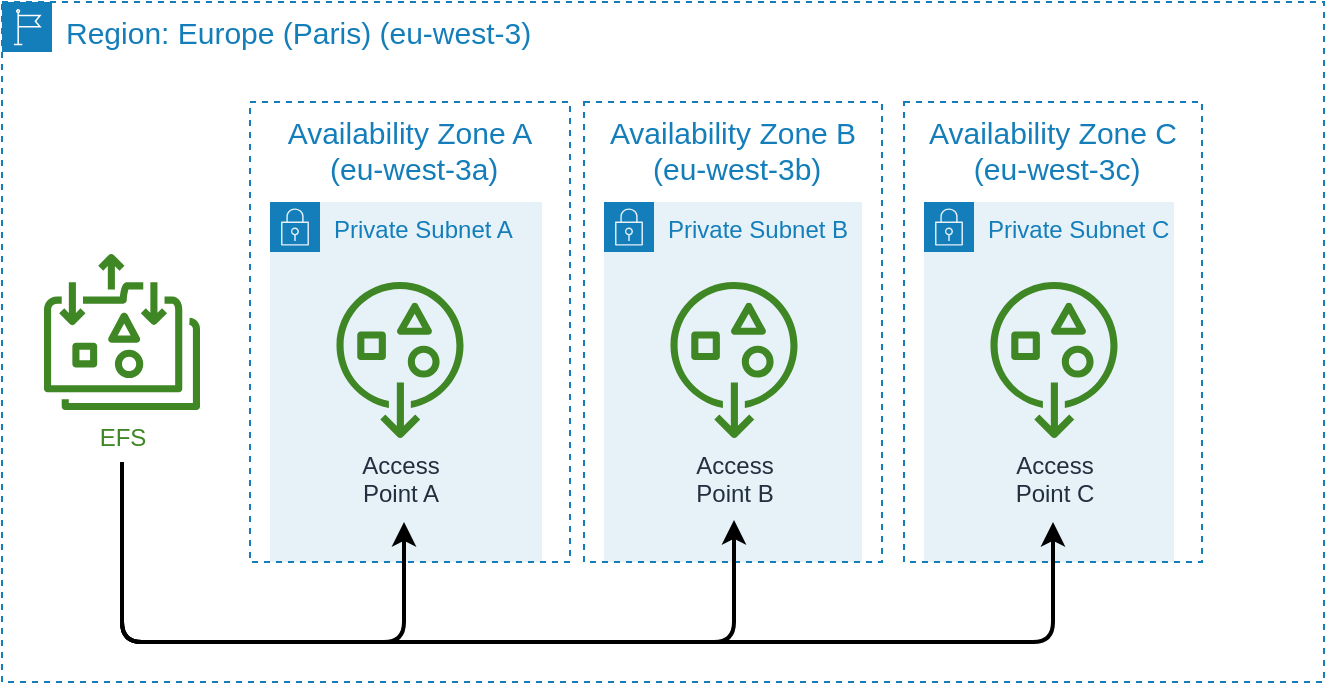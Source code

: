 <mxfile>
    <diagram id="HPFAMImzeuBT_bPIu3zU" name="Page-1">
        <mxGraphModel dx="1688" dy="898" grid="1" gridSize="10" guides="1" tooltips="1" connect="1" arrows="1" fold="1" page="1" pageScale="1" pageWidth="827" pageHeight="1169" math="0" shadow="0">
            <root>
                <mxCell id="0"/>
                <mxCell id="1" parent="0"/>
                <mxCell id="6" value="Region: Europe (Paris) (eu-west-3)" style="points=[[0,0],[0.25,0],[0.5,0],[0.75,0],[1,0],[1,0.25],[1,0.5],[1,0.75],[1,1],[0.75,1],[0.5,1],[0.25,1],[0,1],[0,0.75],[0,0.5],[0,0.25]];outlineConnect=0;gradientColor=none;html=1;whiteSpace=wrap;fontSize=15;fontStyle=0;container=1;pointerEvents=0;collapsible=0;recursiveResize=0;shape=mxgraph.aws4.group;grIcon=mxgraph.aws4.group_region;strokeColor=#147EBA;fillColor=none;verticalAlign=top;align=left;spacingLeft=30;fontColor=#147EBA;dashed=1;" vertex="1" parent="1">
                    <mxGeometry x="19" y="30" width="661" height="340" as="geometry"/>
                </mxCell>
                <mxCell id="2" value="EFS&lt;br&gt;" style="sketch=0;outlineConnect=0;fontColor=#3F8624;gradientColor=none;fillColor=#3F8624;strokeColor=none;dashed=0;verticalLabelPosition=bottom;verticalAlign=top;align=center;html=1;fontSize=12;fontStyle=0;aspect=fixed;pointerEvents=1;shape=mxgraph.aws4.elastic_file_system_standard;" parent="6" vertex="1">
                    <mxGeometry x="21" y="126" width="78" height="78" as="geometry"/>
                </mxCell>
                <mxCell id="10" value="Private Subnet A" style="points=[[0,0],[0.25,0],[0.5,0],[0.75,0],[1,0],[1,0.25],[1,0.5],[1,0.75],[1,1],[0.75,1],[0.5,1],[0.25,1],[0,1],[0,0.75],[0,0.5],[0,0.25]];outlineConnect=0;gradientColor=none;html=1;whiteSpace=wrap;fontSize=12;fontStyle=0;container=1;pointerEvents=0;collapsible=0;recursiveResize=0;shape=mxgraph.aws4.group;grIcon=mxgraph.aws4.group_security_group;grStroke=0;strokeColor=#147EBA;fillColor=#E6F2F8;verticalAlign=top;align=left;spacingLeft=30;fontColor=#147EBA;dashed=0;" vertex="1" parent="6">
                    <mxGeometry x="134" y="100" width="136" height="180" as="geometry"/>
                </mxCell>
                <mxCell id="3" value="Access&lt;br&gt;Point A" style="sketch=0;outlineConnect=0;fontColor=#232F3E;gradientColor=none;fillColor=#3F8624;strokeColor=none;dashed=0;verticalLabelPosition=bottom;verticalAlign=top;align=center;html=1;fontSize=12;fontStyle=0;aspect=fixed;pointerEvents=1;shape=mxgraph.aws4.general_access_points;" vertex="1" parent="10">
                    <mxGeometry x="32.5" y="40" width="65" height="78" as="geometry"/>
                </mxCell>
                <mxCell id="7" value="Availability Zone A&#10; (eu-west-3a)" style="fillColor=none;strokeColor=#147EBA;dashed=1;verticalAlign=top;fontStyle=0;fontColor=#147EBA;fontSize=15;" vertex="1" parent="10">
                    <mxGeometry x="-10" y="-50" width="160" height="230" as="geometry"/>
                </mxCell>
                <mxCell id="17" value="Private Subnet C" style="points=[[0,0],[0.25,0],[0.5,0],[0.75,0],[1,0],[1,0.25],[1,0.5],[1,0.75],[1,1],[0.75,1],[0.5,1],[0.25,1],[0,1],[0,0.75],[0,0.5],[0,0.25]];outlineConnect=0;gradientColor=none;html=1;whiteSpace=wrap;fontSize=12;fontStyle=0;container=1;pointerEvents=0;collapsible=0;recursiveResize=0;shape=mxgraph.aws4.group;grIcon=mxgraph.aws4.group_security_group;grStroke=0;strokeColor=#147EBA;fillColor=#E6F2F8;verticalAlign=top;align=left;spacingLeft=30;fontColor=#147EBA;dashed=0;" vertex="1" parent="6">
                    <mxGeometry x="461" y="100" width="125" height="180" as="geometry"/>
                </mxCell>
                <mxCell id="18" value="Access&lt;br&gt;Point C" style="sketch=0;outlineConnect=0;fontColor=#232F3E;gradientColor=none;fillColor=#3F8624;strokeColor=none;dashed=0;verticalLabelPosition=bottom;verticalAlign=top;align=center;html=1;fontSize=12;fontStyle=0;aspect=fixed;pointerEvents=1;shape=mxgraph.aws4.general_access_points;" vertex="1" parent="17">
                    <mxGeometry x="32.5" y="40" width="65" height="78" as="geometry"/>
                </mxCell>
                <mxCell id="14" value="Private Subnet B" style="points=[[0,0],[0.25,0],[0.5,0],[0.75,0],[1,0],[1,0.25],[1,0.5],[1,0.75],[1,1],[0.75,1],[0.5,1],[0.25,1],[0,1],[0,0.75],[0,0.5],[0,0.25]];outlineConnect=0;gradientColor=none;html=1;whiteSpace=wrap;fontSize=12;fontStyle=0;container=1;pointerEvents=0;collapsible=0;recursiveResize=0;shape=mxgraph.aws4.group;grIcon=mxgraph.aws4.group_security_group;grStroke=0;strokeColor=#147EBA;fillColor=#E6F2F8;verticalAlign=top;align=left;spacingLeft=30;fontColor=#147EBA;dashed=0;" vertex="1" parent="6">
                    <mxGeometry x="301" y="100" width="129" height="180" as="geometry"/>
                </mxCell>
                <mxCell id="15" value="Access&lt;br&gt;Point B" style="sketch=0;outlineConnect=0;fontColor=#232F3E;gradientColor=none;fillColor=#3F8624;strokeColor=none;dashed=0;verticalLabelPosition=bottom;verticalAlign=top;align=center;html=1;fontSize=12;fontStyle=0;aspect=fixed;pointerEvents=1;shape=mxgraph.aws4.general_access_points;" vertex="1" parent="14">
                    <mxGeometry x="32.5" y="40" width="65" height="78" as="geometry"/>
                </mxCell>
                <mxCell id="20" value="Availability Zone B&#10; (eu-west-3b)" style="fillColor=none;strokeColor=#147EBA;dashed=1;verticalAlign=top;fontStyle=0;fontColor=#147EBA;fontSize=15;" vertex="1" parent="6">
                    <mxGeometry x="291" y="50" width="149" height="230" as="geometry"/>
                </mxCell>
                <mxCell id="21" value="Availability Zone C&#10; (eu-west-3c)" style="fillColor=none;strokeColor=#147EBA;dashed=1;verticalAlign=top;fontStyle=0;fontColor=#147EBA;fontSize=15;" vertex="1" parent="6">
                    <mxGeometry x="451" y="50" width="149" height="230" as="geometry"/>
                </mxCell>
                <mxCell id="25" style="edgeStyle=orthogonalEdgeStyle;html=1;fontSize=15;fontColor=#3F8624;strokeWidth=2;" edge="1" parent="6">
                    <mxGeometry relative="1" as="geometry">
                        <mxPoint x="60" y="230" as="sourcePoint"/>
                        <mxPoint x="366" y="259" as="targetPoint"/>
                        <Array as="points">
                            <mxPoint x="60" y="320"/>
                            <mxPoint x="366" y="320"/>
                        </Array>
                    </mxGeometry>
                </mxCell>
                <mxCell id="23" style="edgeStyle=orthogonalEdgeStyle;html=1;fontSize=15;fontColor=#3F8624;strokeWidth=2;" edge="1" parent="6">
                    <mxGeometry relative="1" as="geometry">
                        <mxPoint x="60" y="230" as="sourcePoint"/>
                        <mxPoint x="201" y="260" as="targetPoint"/>
                        <Array as="points">
                            <mxPoint x="60" y="320"/>
                            <mxPoint x="201" y="320"/>
                        </Array>
                    </mxGeometry>
                </mxCell>
                <mxCell id="26" style="edgeStyle=orthogonalEdgeStyle;html=1;fontSize=15;fontColor=#3F8624;strokeWidth=2;entryX=0.5;entryY=1;entryDx=0;entryDy=0;" edge="1" parent="6">
                    <mxGeometry relative="1" as="geometry">
                        <mxPoint x="60" y="230" as="sourcePoint"/>
                        <mxPoint x="525.5" y="260" as="targetPoint"/>
                        <Array as="points">
                            <mxPoint x="60" y="320"/>
                            <mxPoint x="526" y="320"/>
                        </Array>
                    </mxGeometry>
                </mxCell>
            </root>
        </mxGraphModel>
    </diagram>
</mxfile>